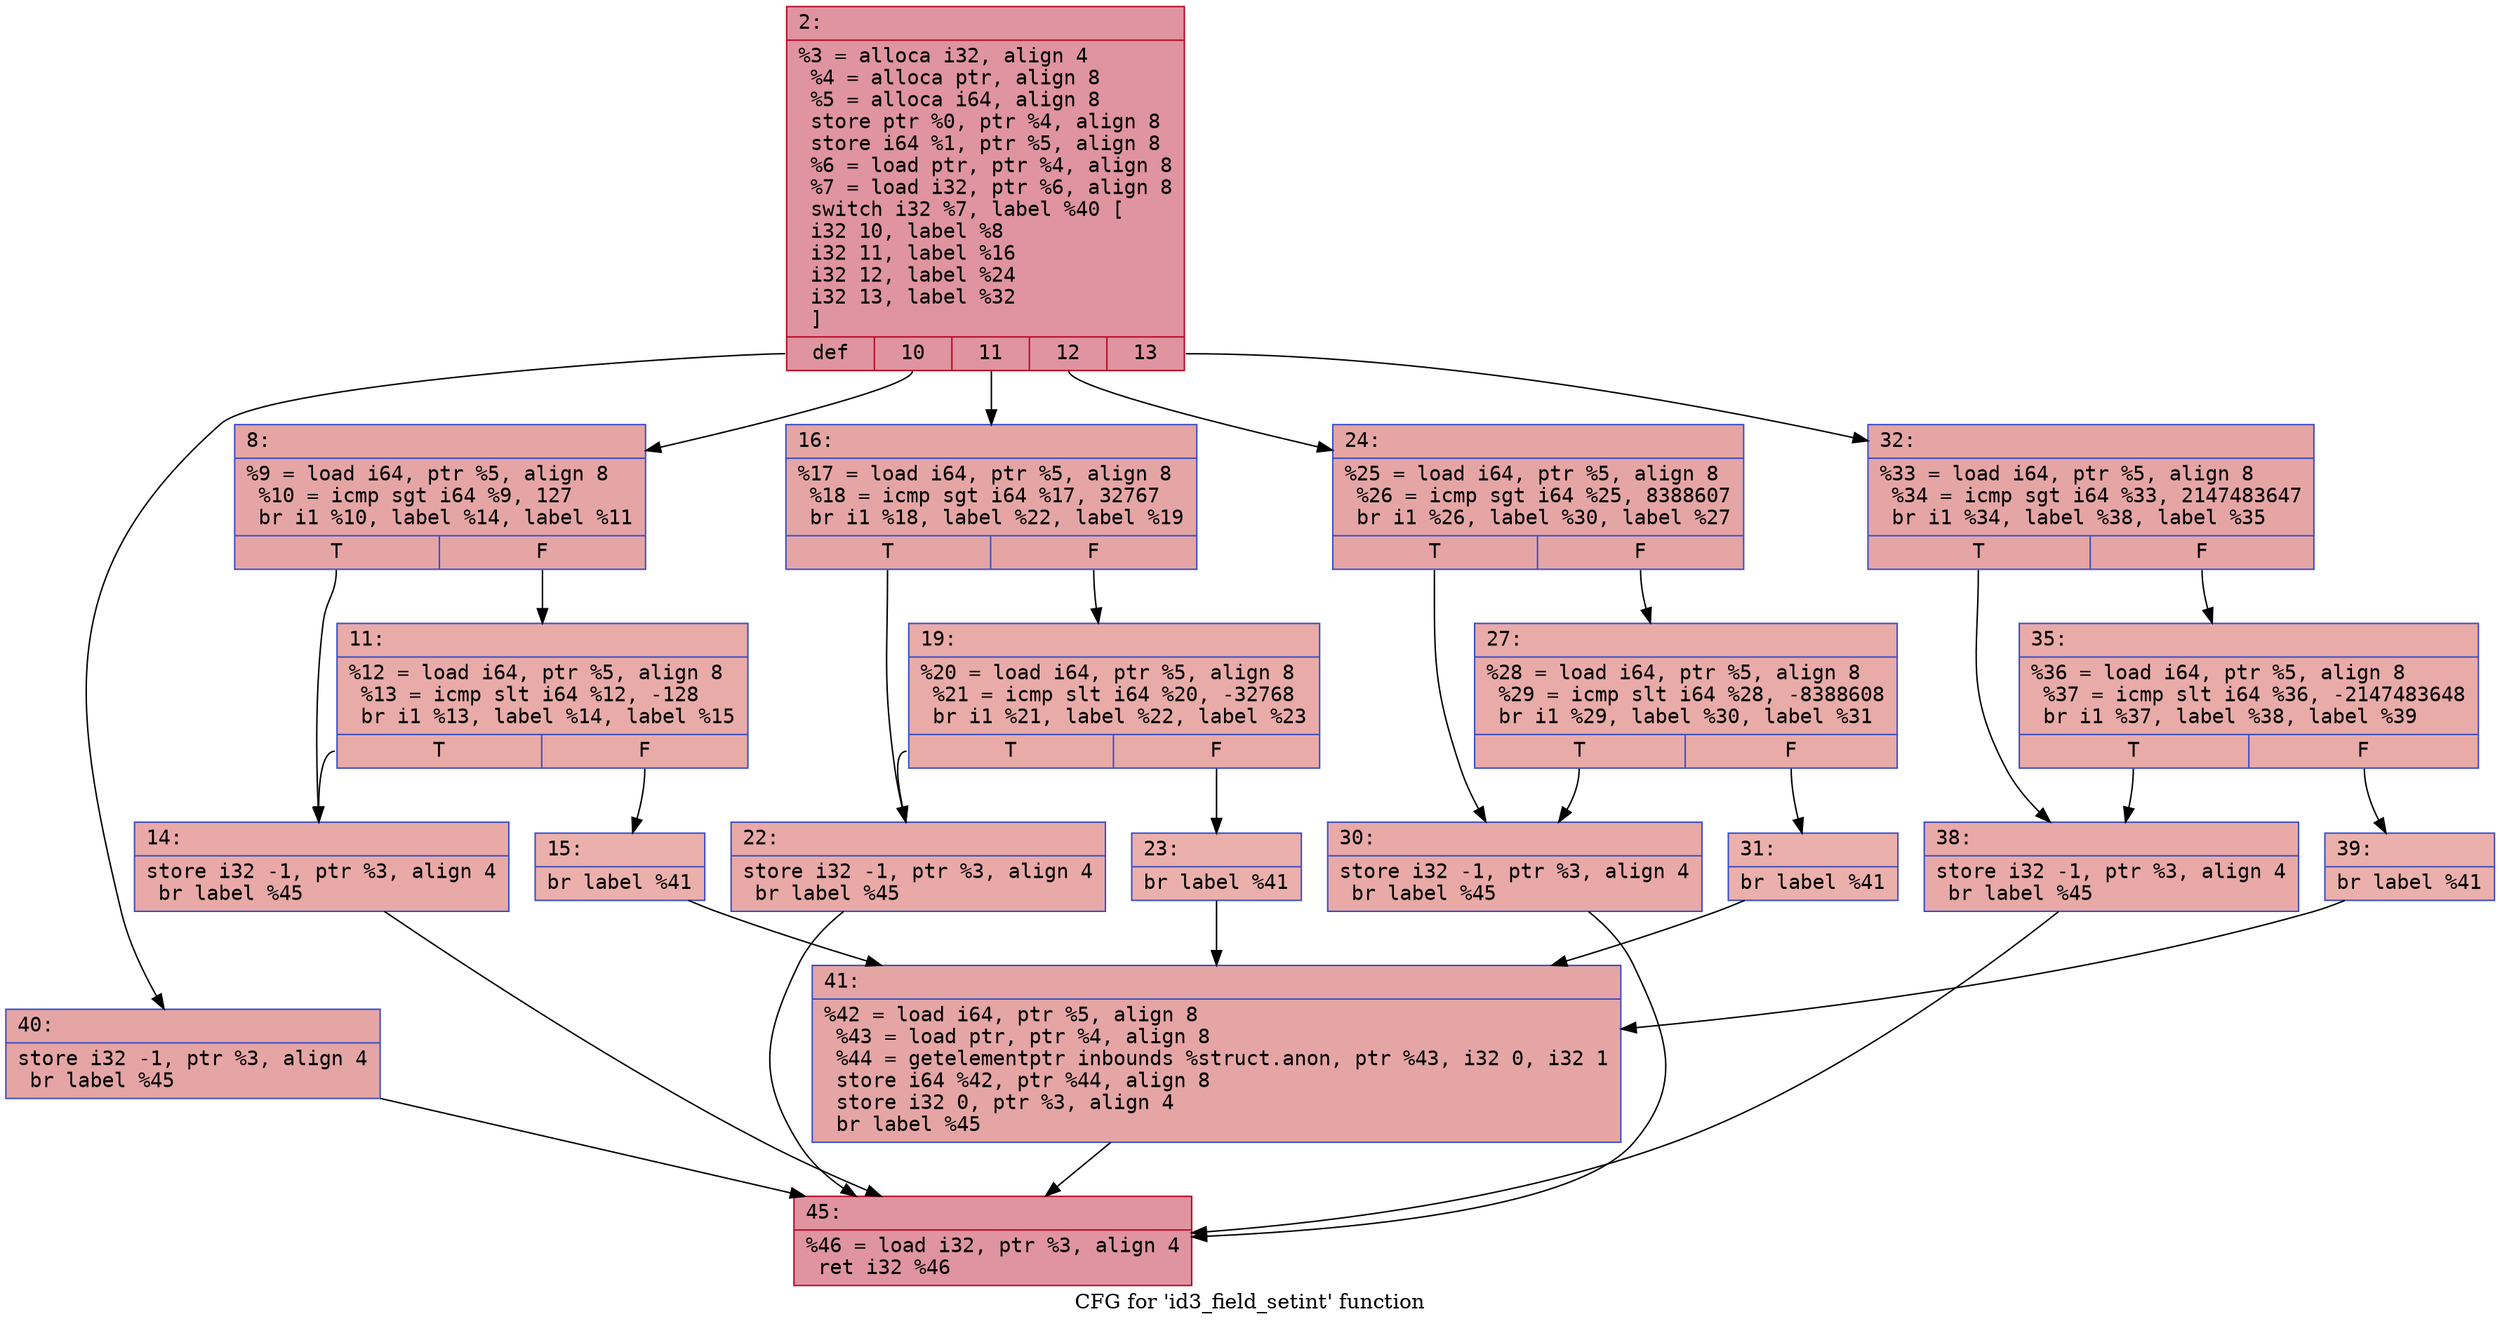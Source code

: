 digraph "CFG for 'id3_field_setint' function" {
	label="CFG for 'id3_field_setint' function";

	Node0x600001e50a50 [shape=record,color="#b70d28ff", style=filled, fillcolor="#b70d2870" fontname="Courier",label="{2:\l|  %3 = alloca i32, align 4\l  %4 = alloca ptr, align 8\l  %5 = alloca i64, align 8\l  store ptr %0, ptr %4, align 8\l  store i64 %1, ptr %5, align 8\l  %6 = load ptr, ptr %4, align 8\l  %7 = load i32, ptr %6, align 8\l  switch i32 %7, label %40 [\l    i32 10, label %8\l    i32 11, label %16\l    i32 12, label %24\l    i32 13, label %32\l  ]\l|{<s0>def|<s1>10|<s2>11|<s3>12|<s4>13}}"];
	Node0x600001e50a50:s0 -> Node0x600001e50ff0[tooltip="2 -> 40\nProbability 20.00%" ];
	Node0x600001e50a50:s1 -> Node0x600001e50af0[tooltip="2 -> 8\nProbability 20.00%" ];
	Node0x600001e50a50:s2 -> Node0x600001e50c30[tooltip="2 -> 16\nProbability 20.00%" ];
	Node0x600001e50a50:s3 -> Node0x600001e50d70[tooltip="2 -> 24\nProbability 20.00%" ];
	Node0x600001e50a50:s4 -> Node0x600001e50eb0[tooltip="2 -> 32\nProbability 20.00%" ];
	Node0x600001e50af0 [shape=record,color="#3d50c3ff", style=filled, fillcolor="#c5333470" fontname="Courier",label="{8:\l|  %9 = load i64, ptr %5, align 8\l  %10 = icmp sgt i64 %9, 127\l  br i1 %10, label %14, label %11\l|{<s0>T|<s1>F}}"];
	Node0x600001e50af0:s0 -> Node0x600001e50b90[tooltip="8 -> 14\nProbability 50.00%" ];
	Node0x600001e50af0:s1 -> Node0x600001e50b40[tooltip="8 -> 11\nProbability 50.00%" ];
	Node0x600001e50b40 [shape=record,color="#3d50c3ff", style=filled, fillcolor="#cc403a70" fontname="Courier",label="{11:\l|  %12 = load i64, ptr %5, align 8\l  %13 = icmp slt i64 %12, -128\l  br i1 %13, label %14, label %15\l|{<s0>T|<s1>F}}"];
	Node0x600001e50b40:s0 -> Node0x600001e50b90[tooltip="11 -> 14\nProbability 50.00%" ];
	Node0x600001e50b40:s1 -> Node0x600001e50be0[tooltip="11 -> 15\nProbability 50.00%" ];
	Node0x600001e50b90 [shape=record,color="#3d50c3ff", style=filled, fillcolor="#ca3b3770" fontname="Courier",label="{14:\l|  store i32 -1, ptr %3, align 4\l  br label %45\l}"];
	Node0x600001e50b90 -> Node0x600001e51090[tooltip="14 -> 45\nProbability 100.00%" ];
	Node0x600001e50be0 [shape=record,color="#3d50c3ff", style=filled, fillcolor="#d24b4070" fontname="Courier",label="{15:\l|  br label %41\l}"];
	Node0x600001e50be0 -> Node0x600001e51040[tooltip="15 -> 41\nProbability 100.00%" ];
	Node0x600001e50c30 [shape=record,color="#3d50c3ff", style=filled, fillcolor="#c5333470" fontname="Courier",label="{16:\l|  %17 = load i64, ptr %5, align 8\l  %18 = icmp sgt i64 %17, 32767\l  br i1 %18, label %22, label %19\l|{<s0>T|<s1>F}}"];
	Node0x600001e50c30:s0 -> Node0x600001e50cd0[tooltip="16 -> 22\nProbability 50.00%" ];
	Node0x600001e50c30:s1 -> Node0x600001e50c80[tooltip="16 -> 19\nProbability 50.00%" ];
	Node0x600001e50c80 [shape=record,color="#3d50c3ff", style=filled, fillcolor="#cc403a70" fontname="Courier",label="{19:\l|  %20 = load i64, ptr %5, align 8\l  %21 = icmp slt i64 %20, -32768\l  br i1 %21, label %22, label %23\l|{<s0>T|<s1>F}}"];
	Node0x600001e50c80:s0 -> Node0x600001e50cd0[tooltip="19 -> 22\nProbability 50.00%" ];
	Node0x600001e50c80:s1 -> Node0x600001e50d20[tooltip="19 -> 23\nProbability 50.00%" ];
	Node0x600001e50cd0 [shape=record,color="#3d50c3ff", style=filled, fillcolor="#ca3b3770" fontname="Courier",label="{22:\l|  store i32 -1, ptr %3, align 4\l  br label %45\l}"];
	Node0x600001e50cd0 -> Node0x600001e51090[tooltip="22 -> 45\nProbability 100.00%" ];
	Node0x600001e50d20 [shape=record,color="#3d50c3ff", style=filled, fillcolor="#d24b4070" fontname="Courier",label="{23:\l|  br label %41\l}"];
	Node0x600001e50d20 -> Node0x600001e51040[tooltip="23 -> 41\nProbability 100.00%" ];
	Node0x600001e50d70 [shape=record,color="#3d50c3ff", style=filled, fillcolor="#c5333470" fontname="Courier",label="{24:\l|  %25 = load i64, ptr %5, align 8\l  %26 = icmp sgt i64 %25, 8388607\l  br i1 %26, label %30, label %27\l|{<s0>T|<s1>F}}"];
	Node0x600001e50d70:s0 -> Node0x600001e50e10[tooltip="24 -> 30\nProbability 50.00%" ];
	Node0x600001e50d70:s1 -> Node0x600001e50dc0[tooltip="24 -> 27\nProbability 50.00%" ];
	Node0x600001e50dc0 [shape=record,color="#3d50c3ff", style=filled, fillcolor="#cc403a70" fontname="Courier",label="{27:\l|  %28 = load i64, ptr %5, align 8\l  %29 = icmp slt i64 %28, -8388608\l  br i1 %29, label %30, label %31\l|{<s0>T|<s1>F}}"];
	Node0x600001e50dc0:s0 -> Node0x600001e50e10[tooltip="27 -> 30\nProbability 50.00%" ];
	Node0x600001e50dc0:s1 -> Node0x600001e50e60[tooltip="27 -> 31\nProbability 50.00%" ];
	Node0x600001e50e10 [shape=record,color="#3d50c3ff", style=filled, fillcolor="#ca3b3770" fontname="Courier",label="{30:\l|  store i32 -1, ptr %3, align 4\l  br label %45\l}"];
	Node0x600001e50e10 -> Node0x600001e51090[tooltip="30 -> 45\nProbability 100.00%" ];
	Node0x600001e50e60 [shape=record,color="#3d50c3ff", style=filled, fillcolor="#d24b4070" fontname="Courier",label="{31:\l|  br label %41\l}"];
	Node0x600001e50e60 -> Node0x600001e51040[tooltip="31 -> 41\nProbability 100.00%" ];
	Node0x600001e50eb0 [shape=record,color="#3d50c3ff", style=filled, fillcolor="#c5333470" fontname="Courier",label="{32:\l|  %33 = load i64, ptr %5, align 8\l  %34 = icmp sgt i64 %33, 2147483647\l  br i1 %34, label %38, label %35\l|{<s0>T|<s1>F}}"];
	Node0x600001e50eb0:s0 -> Node0x600001e50f50[tooltip="32 -> 38\nProbability 50.00%" ];
	Node0x600001e50eb0:s1 -> Node0x600001e50f00[tooltip="32 -> 35\nProbability 50.00%" ];
	Node0x600001e50f00 [shape=record,color="#3d50c3ff", style=filled, fillcolor="#cc403a70" fontname="Courier",label="{35:\l|  %36 = load i64, ptr %5, align 8\l  %37 = icmp slt i64 %36, -2147483648\l  br i1 %37, label %38, label %39\l|{<s0>T|<s1>F}}"];
	Node0x600001e50f00:s0 -> Node0x600001e50f50[tooltip="35 -> 38\nProbability 50.00%" ];
	Node0x600001e50f00:s1 -> Node0x600001e50fa0[tooltip="35 -> 39\nProbability 50.00%" ];
	Node0x600001e50f50 [shape=record,color="#3d50c3ff", style=filled, fillcolor="#ca3b3770" fontname="Courier",label="{38:\l|  store i32 -1, ptr %3, align 4\l  br label %45\l}"];
	Node0x600001e50f50 -> Node0x600001e51090[tooltip="38 -> 45\nProbability 100.00%" ];
	Node0x600001e50fa0 [shape=record,color="#3d50c3ff", style=filled, fillcolor="#d24b4070" fontname="Courier",label="{39:\l|  br label %41\l}"];
	Node0x600001e50fa0 -> Node0x600001e51040[tooltip="39 -> 41\nProbability 100.00%" ];
	Node0x600001e50ff0 [shape=record,color="#3d50c3ff", style=filled, fillcolor="#c5333470" fontname="Courier",label="{40:\l|  store i32 -1, ptr %3, align 4\l  br label %45\l}"];
	Node0x600001e50ff0 -> Node0x600001e51090[tooltip="40 -> 45\nProbability 100.00%" ];
	Node0x600001e51040 [shape=record,color="#3d50c3ff", style=filled, fillcolor="#c5333470" fontname="Courier",label="{41:\l|  %42 = load i64, ptr %5, align 8\l  %43 = load ptr, ptr %4, align 8\l  %44 = getelementptr inbounds %struct.anon, ptr %43, i32 0, i32 1\l  store i64 %42, ptr %44, align 8\l  store i32 0, ptr %3, align 4\l  br label %45\l}"];
	Node0x600001e51040 -> Node0x600001e51090[tooltip="41 -> 45\nProbability 100.00%" ];
	Node0x600001e51090 [shape=record,color="#b70d28ff", style=filled, fillcolor="#b70d2870" fontname="Courier",label="{45:\l|  %46 = load i32, ptr %3, align 4\l  ret i32 %46\l}"];
}
